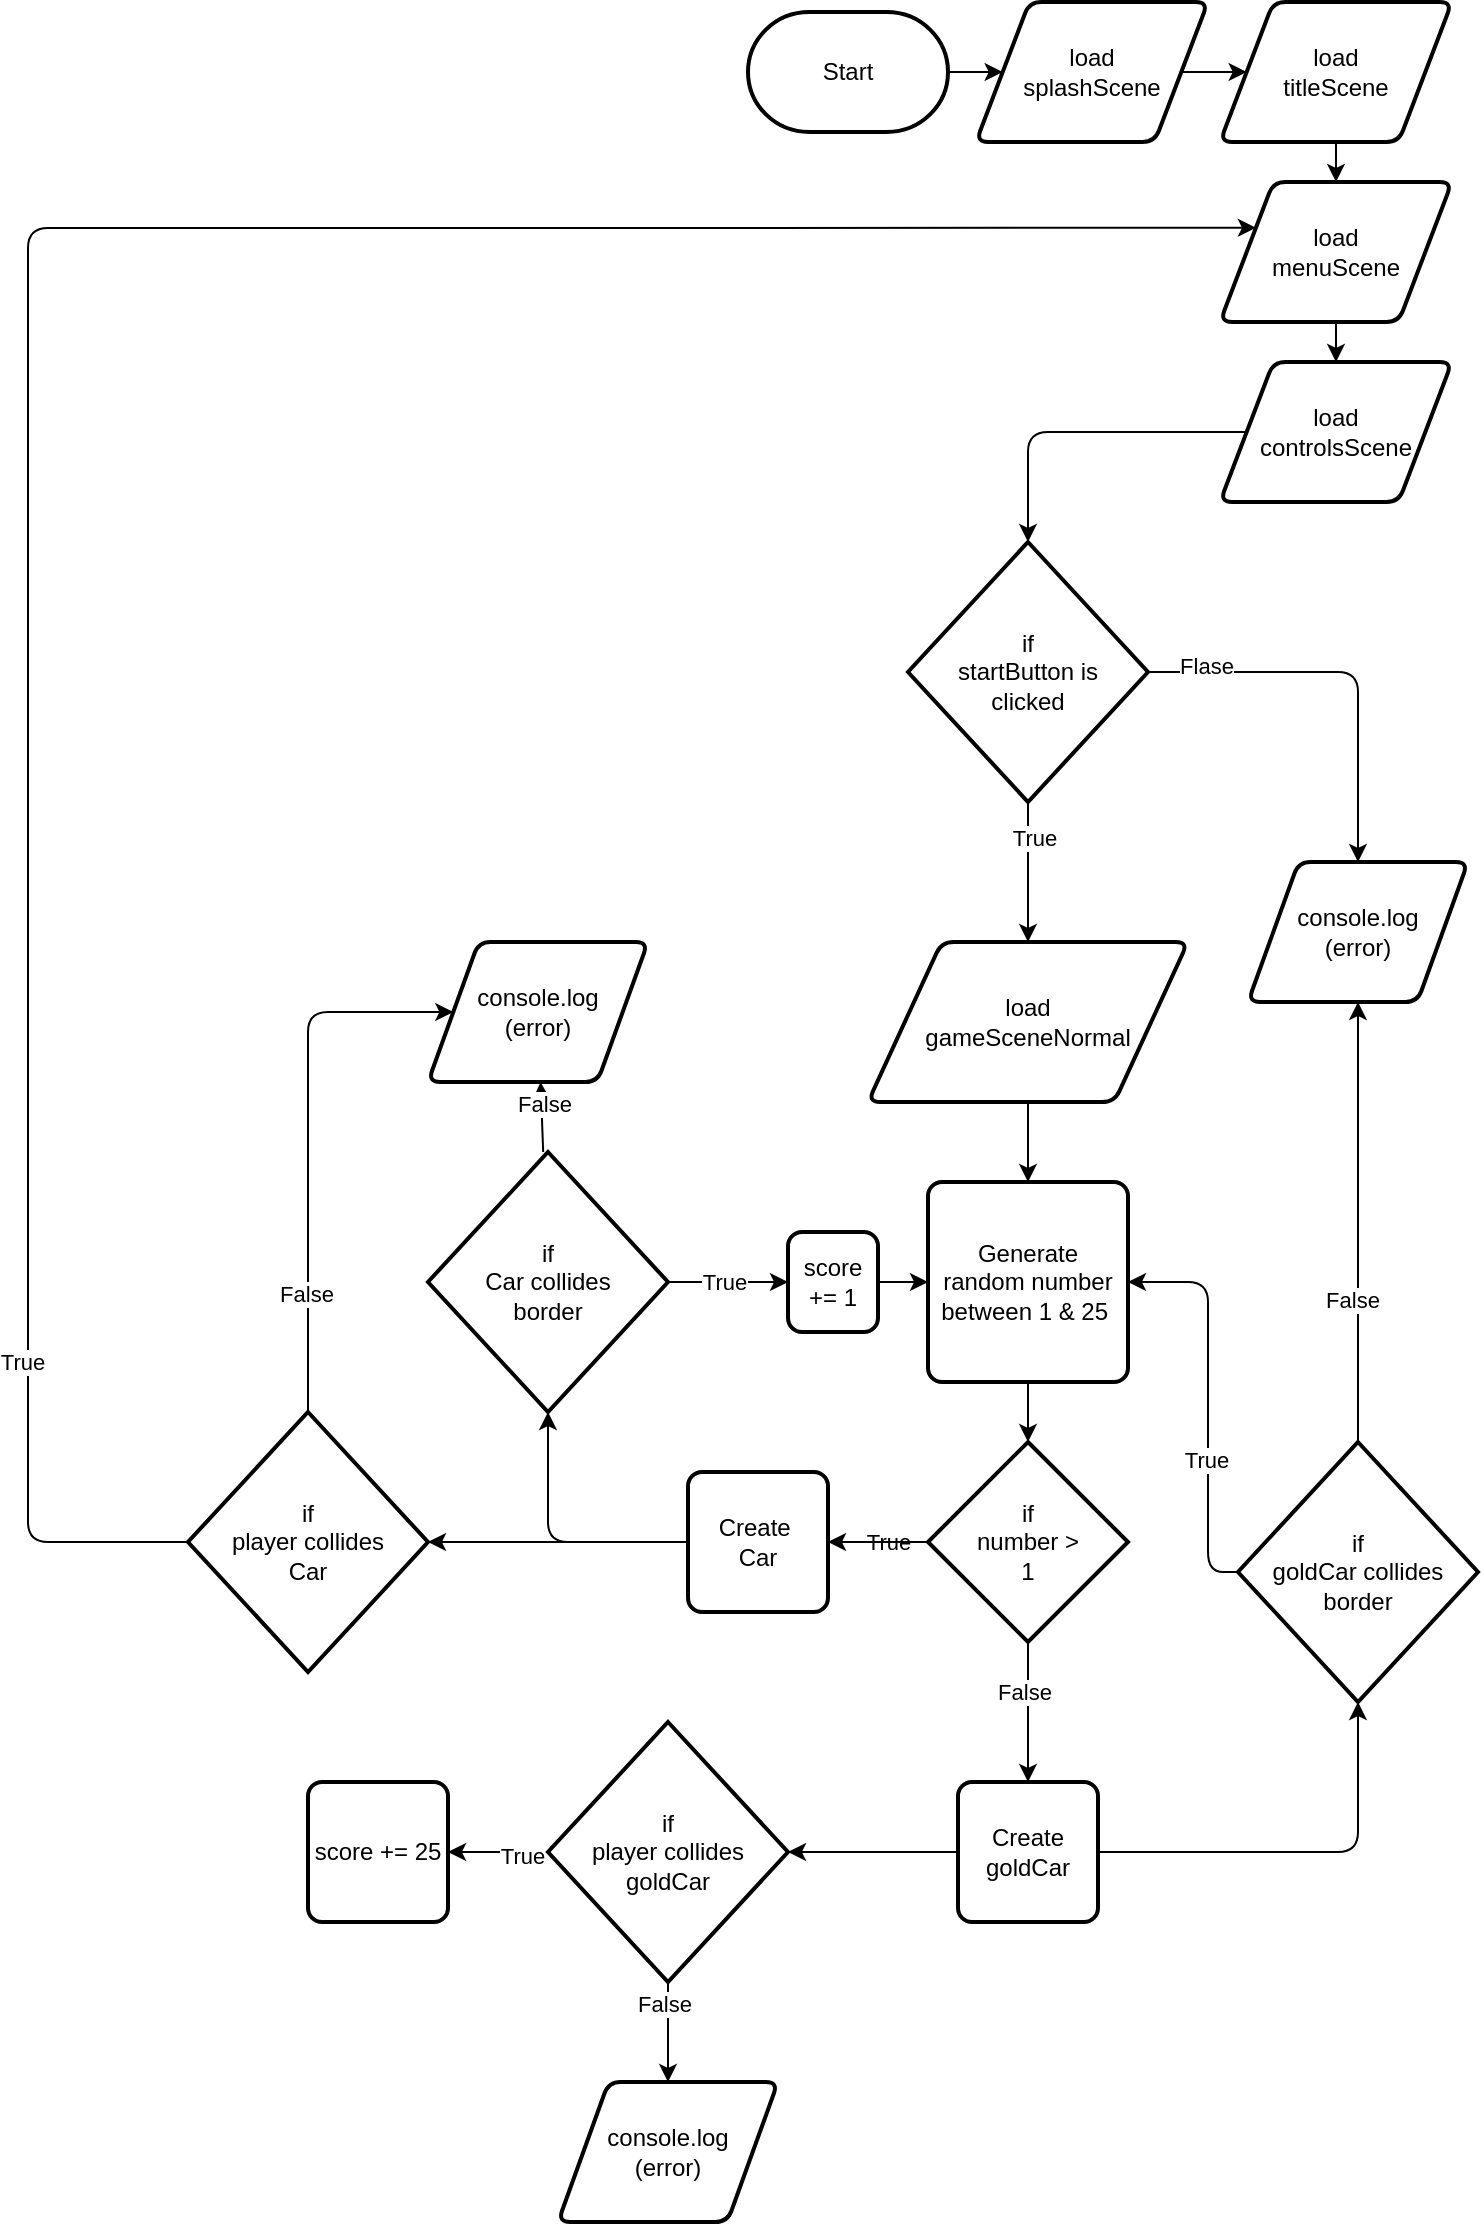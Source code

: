 <mxfile>
    <diagram id="7OWZ9Qd7O6sfz0Zs_vyO" name="Page-1">
        <mxGraphModel dx="1594" dy="407" grid="1" gridSize="10" guides="1" tooltips="1" connect="1" arrows="1" fold="1" page="1" pageScale="1" pageWidth="827" pageHeight="1169" math="0" shadow="0">
            <root>
                <mxCell id="0"/>
                <mxCell id="1" parent="0"/>
                <mxCell id="9" style="edgeStyle=none;html=1;" parent="1" source="2" target="5" edge="1">
                    <mxGeometry relative="1" as="geometry"/>
                </mxCell>
                <mxCell id="2" value="Start" style="strokeWidth=2;html=1;shape=mxgraph.flowchart.terminator;whiteSpace=wrap;" parent="1" vertex="1">
                    <mxGeometry x="120" y="205" width="100" height="60" as="geometry"/>
                </mxCell>
                <mxCell id="21" style="edgeStyle=none;html=1;" parent="1" source="4" target="15" edge="1">
                    <mxGeometry relative="1" as="geometry"/>
                </mxCell>
                <mxCell id="30" value="True" style="edgeLabel;html=1;align=center;verticalAlign=middle;resizable=0;points=[];" parent="21" vertex="1" connectable="0">
                    <mxGeometry x="-0.48" y="3" relative="1" as="geometry">
                        <mxPoint as="offset"/>
                    </mxGeometry>
                </mxCell>
                <mxCell id="25" style="edgeStyle=none;html=1;" parent="1" source="4" target="22" edge="1">
                    <mxGeometry relative="1" as="geometry">
                        <Array as="points">
                            <mxPoint x="425" y="535"/>
                        </Array>
                    </mxGeometry>
                </mxCell>
                <mxCell id="27" value="Flase" style="edgeLabel;html=1;align=center;verticalAlign=middle;resizable=0;points=[];" parent="25" vertex="1" connectable="0">
                    <mxGeometry x="-0.708" y="3" relative="1" as="geometry">
                        <mxPoint as="offset"/>
                    </mxGeometry>
                </mxCell>
                <mxCell id="4" value="if&lt;br&gt;startButton is&lt;br&gt;clicked" style="strokeWidth=2;html=1;shape=mxgraph.flowchart.decision;whiteSpace=wrap;" parent="1" vertex="1">
                    <mxGeometry x="200" y="470" width="120" height="130" as="geometry"/>
                </mxCell>
                <mxCell id="10" style="edgeStyle=none;html=1;" parent="1" source="5" target="7" edge="1">
                    <mxGeometry relative="1" as="geometry"/>
                </mxCell>
                <mxCell id="5" value="load&lt;br&gt;splashScene" style="shape=parallelogram;html=1;strokeWidth=2;perimeter=parallelogramPerimeter;whiteSpace=wrap;rounded=1;arcSize=12;size=0.23;" parent="1" vertex="1">
                    <mxGeometry x="234" y="200" width="116" height="70" as="geometry"/>
                </mxCell>
                <mxCell id="18" style="edgeStyle=none;html=1;" parent="1" source="7" target="17" edge="1">
                    <mxGeometry relative="1" as="geometry"/>
                </mxCell>
                <mxCell id="7" value="load&lt;br&gt;titleScene" style="shape=parallelogram;html=1;strokeWidth=2;perimeter=parallelogramPerimeter;whiteSpace=wrap;rounded=1;arcSize=12;size=0.23;" parent="1" vertex="1">
                    <mxGeometry x="356" y="200" width="116" height="70" as="geometry"/>
                </mxCell>
                <mxCell id="13" style="edgeStyle=none;html=1;entryX=0.5;entryY=0;entryDx=0;entryDy=0;entryPerimeter=0;" parent="1" source="11" target="4" edge="1">
                    <mxGeometry relative="1" as="geometry">
                        <Array as="points">
                            <mxPoint x="260" y="415"/>
                        </Array>
                    </mxGeometry>
                </mxCell>
                <mxCell id="11" value="load&lt;br&gt;controlsScene" style="shape=parallelogram;html=1;strokeWidth=2;perimeter=parallelogramPerimeter;whiteSpace=wrap;rounded=1;arcSize=12;size=0.23;" parent="1" vertex="1">
                    <mxGeometry x="356" y="380" width="116" height="70" as="geometry"/>
                </mxCell>
                <mxCell id="42" style="edgeStyle=none;html=1;" edge="1" parent="1" source="15" target="41">
                    <mxGeometry relative="1" as="geometry"/>
                </mxCell>
                <mxCell id="15" value="load&lt;br&gt;gameSceneNormal" style="shape=parallelogram;html=1;strokeWidth=2;perimeter=parallelogramPerimeter;whiteSpace=wrap;rounded=1;arcSize=12;size=0.23;" parent="1" vertex="1">
                    <mxGeometry x="180" y="670" width="160" height="80" as="geometry"/>
                </mxCell>
                <mxCell id="19" style="edgeStyle=none;html=1;" parent="1" source="17" target="11" edge="1">
                    <mxGeometry relative="1" as="geometry"/>
                </mxCell>
                <mxCell id="17" value="load&lt;br&gt;menuScene" style="shape=parallelogram;html=1;strokeWidth=2;perimeter=parallelogramPerimeter;whiteSpace=wrap;rounded=1;arcSize=12;size=0.23;" parent="1" vertex="1">
                    <mxGeometry x="356" y="290" width="116" height="70" as="geometry"/>
                </mxCell>
                <mxCell id="22" value="console.log&lt;br&gt;(error)" style="shape=parallelogram;html=1;strokeWidth=2;perimeter=parallelogramPerimeter;whiteSpace=wrap;rounded=1;arcSize=12;size=0.23;" parent="1" vertex="1">
                    <mxGeometry x="370" y="630" width="110" height="70" as="geometry"/>
                </mxCell>
                <mxCell id="65" style="edgeStyle=none;html=1;" edge="1" parent="1" source="32" target="58">
                    <mxGeometry relative="1" as="geometry">
                        <Array as="points">
                            <mxPoint x="-100" y="705"/>
                        </Array>
                    </mxGeometry>
                </mxCell>
                <mxCell id="87" value="False" style="edgeLabel;html=1;align=center;verticalAlign=middle;resizable=0;points=[];" vertex="1" connectable="0" parent="65">
                    <mxGeometry x="-0.562" y="1" relative="1" as="geometry">
                        <mxPoint as="offset"/>
                    </mxGeometry>
                </mxCell>
                <mxCell id="66" style="edgeStyle=none;html=1;entryX=0;entryY=0.25;entryDx=0;entryDy=0;" edge="1" parent="1" source="32" target="17">
                    <mxGeometry relative="1" as="geometry">
                        <Array as="points">
                            <mxPoint x="-240" y="970"/>
                            <mxPoint x="-240" y="313"/>
                        </Array>
                    </mxGeometry>
                </mxCell>
                <mxCell id="88" value="True" style="edgeLabel;html=1;align=center;verticalAlign=middle;resizable=0;points=[];" vertex="1" connectable="0" parent="66">
                    <mxGeometry x="-0.748" y="3" relative="1" as="geometry">
                        <mxPoint as="offset"/>
                    </mxGeometry>
                </mxCell>
                <mxCell id="32" value="if&lt;br&gt;player collides&lt;br&gt;Car" style="strokeWidth=2;html=1;shape=mxgraph.flowchart.decision;whiteSpace=wrap;" parent="1" vertex="1">
                    <mxGeometry x="-160" y="905" width="120" height="130" as="geometry"/>
                </mxCell>
                <mxCell id="48" style="edgeStyle=none;html=1;" edge="1" parent="1" source="41" target="43">
                    <mxGeometry relative="1" as="geometry"/>
                </mxCell>
                <mxCell id="41" value="Generate&lt;br&gt;random number&lt;br&gt;between 1 &amp;amp; 25&amp;nbsp;" style="rounded=1;whiteSpace=wrap;html=1;absoluteArcSize=1;arcSize=14;strokeWidth=2;" vertex="1" parent="1">
                    <mxGeometry x="210" y="790" width="100" height="100" as="geometry"/>
                </mxCell>
                <mxCell id="49" style="edgeStyle=none;html=1;" edge="1" parent="1" source="43" target="46">
                    <mxGeometry relative="1" as="geometry"/>
                </mxCell>
                <mxCell id="50" value="True" style="edgeLabel;html=1;align=center;verticalAlign=middle;resizable=0;points=[];" vertex="1" connectable="0" parent="49">
                    <mxGeometry x="-0.393" relative="1" as="geometry">
                        <mxPoint x="-5" as="offset"/>
                    </mxGeometry>
                </mxCell>
                <mxCell id="51" style="edgeStyle=none;html=1;" edge="1" parent="1" source="43" target="47">
                    <mxGeometry relative="1" as="geometry"/>
                </mxCell>
                <mxCell id="52" value="False" style="edgeLabel;html=1;align=center;verticalAlign=middle;resizable=0;points=[];" vertex="1" connectable="0" parent="51">
                    <mxGeometry x="-0.297" y="-2" relative="1" as="geometry">
                        <mxPoint as="offset"/>
                    </mxGeometry>
                </mxCell>
                <mxCell id="95" value="" style="edgeStyle=none;html=1;" edge="1" parent="1" source="43">
                    <mxGeometry relative="1" as="geometry">
                        <mxPoint x="140" y="970" as="targetPoint"/>
                    </mxGeometry>
                </mxCell>
                <mxCell id="43" value="if&lt;br&gt;number &amp;gt;&lt;br&gt;1" style="strokeWidth=2;html=1;shape=mxgraph.flowchart.decision;whiteSpace=wrap;" vertex="1" parent="1">
                    <mxGeometry x="210" y="920" width="100" height="100" as="geometry"/>
                </mxCell>
                <mxCell id="56" style="edgeStyle=none;html=1;entryX=0.5;entryY=1;entryDx=0;entryDy=0;entryPerimeter=0;" edge="1" parent="1" source="46" target="54">
                    <mxGeometry relative="1" as="geometry">
                        <Array as="points">
                            <mxPoint x="20" y="970"/>
                        </Array>
                    </mxGeometry>
                </mxCell>
                <mxCell id="64" style="edgeStyle=none;html=1;" edge="1" parent="1" source="46" target="32">
                    <mxGeometry relative="1" as="geometry"/>
                </mxCell>
                <mxCell id="46" value="Create&amp;nbsp;&lt;br&gt;Car" style="rounded=1;whiteSpace=wrap;html=1;absoluteArcSize=1;arcSize=14;strokeWidth=2;" vertex="1" parent="1">
                    <mxGeometry x="90" y="935" width="70" height="70" as="geometry"/>
                </mxCell>
                <mxCell id="69" style="edgeStyle=none;html=1;entryX=0.5;entryY=1;entryDx=0;entryDy=0;entryPerimeter=0;" edge="1" parent="1" source="47" target="55">
                    <mxGeometry relative="1" as="geometry">
                        <Array as="points">
                            <mxPoint x="425" y="1125"/>
                        </Array>
                    </mxGeometry>
                </mxCell>
                <mxCell id="72" style="edgeStyle=none;html=1;" edge="1" parent="1" source="47" target="53">
                    <mxGeometry relative="1" as="geometry"/>
                </mxCell>
                <mxCell id="47" value="Create&lt;br&gt;goldCar" style="rounded=1;whiteSpace=wrap;html=1;absoluteArcSize=1;arcSize=14;strokeWidth=2;" vertex="1" parent="1">
                    <mxGeometry x="225" y="1090" width="70" height="70" as="geometry"/>
                </mxCell>
                <mxCell id="82" style="edgeStyle=none;html=1;" edge="1" parent="1" source="53" target="74">
                    <mxGeometry relative="1" as="geometry"/>
                </mxCell>
                <mxCell id="86" value="True" style="edgeLabel;html=1;align=center;verticalAlign=middle;resizable=0;points=[];" vertex="1" connectable="0" parent="82">
                    <mxGeometry x="-0.486" y="2" relative="1" as="geometry">
                        <mxPoint as="offset"/>
                    </mxGeometry>
                </mxCell>
                <mxCell id="83" style="edgeStyle=none;html=1;" edge="1" parent="1" source="53" target="73">
                    <mxGeometry relative="1" as="geometry"/>
                </mxCell>
                <mxCell id="85" value="False" style="edgeLabel;html=1;align=center;verticalAlign=middle;resizable=0;points=[];" vertex="1" connectable="0" parent="83">
                    <mxGeometry x="-0.58" y="-2" relative="1" as="geometry">
                        <mxPoint as="offset"/>
                    </mxGeometry>
                </mxCell>
                <mxCell id="53" value="if&lt;br&gt;player collides&lt;br&gt;goldCar" style="strokeWidth=2;html=1;shape=mxgraph.flowchart.decision;whiteSpace=wrap;" vertex="1" parent="1">
                    <mxGeometry x="20" y="1060" width="120" height="130" as="geometry"/>
                </mxCell>
                <mxCell id="77" style="edgeStyle=none;html=1;entryX=0;entryY=0.5;entryDx=0;entryDy=0;" edge="1" parent="1" source="54" target="75">
                    <mxGeometry relative="1" as="geometry"/>
                </mxCell>
                <mxCell id="78" value="True" style="edgeLabel;html=1;align=center;verticalAlign=middle;resizable=0;points=[];" vertex="1" connectable="0" parent="77">
                    <mxGeometry x="-0.563" y="-2" relative="1" as="geometry">
                        <mxPoint x="15" y="-2" as="offset"/>
                    </mxGeometry>
                </mxCell>
                <mxCell id="79" style="edgeStyle=none;html=1;" edge="1" parent="1" source="54" target="58">
                    <mxGeometry relative="1" as="geometry"/>
                </mxCell>
                <mxCell id="81" value="False" style="edgeLabel;html=1;align=center;verticalAlign=middle;resizable=0;points=[];" vertex="1" connectable="0" parent="79">
                    <mxGeometry x="-0.545" y="5" relative="1" as="geometry">
                        <mxPoint x="5" y="-16" as="offset"/>
                    </mxGeometry>
                </mxCell>
                <mxCell id="54" value="if&lt;br&gt;Car collides&lt;br&gt;border" style="strokeWidth=2;html=1;shape=mxgraph.flowchart.decision;whiteSpace=wrap;" vertex="1" parent="1">
                    <mxGeometry x="-40" y="775" width="120" height="130" as="geometry"/>
                </mxCell>
                <mxCell id="67" style="edgeStyle=none;html=1;" edge="1" parent="1" source="55" target="22">
                    <mxGeometry relative="1" as="geometry"/>
                </mxCell>
                <mxCell id="68" value="False" style="edgeLabel;html=1;align=center;verticalAlign=middle;resizable=0;points=[];" vertex="1" connectable="0" parent="67">
                    <mxGeometry x="-0.354" y="3" relative="1" as="geometry">
                        <mxPoint as="offset"/>
                    </mxGeometry>
                </mxCell>
                <mxCell id="70" style="edgeStyle=none;html=1;" edge="1" parent="1" source="55" target="41">
                    <mxGeometry relative="1" as="geometry">
                        <Array as="points">
                            <mxPoint x="350" y="985"/>
                            <mxPoint x="350" y="840"/>
                        </Array>
                    </mxGeometry>
                </mxCell>
                <mxCell id="71" value="True" style="edgeLabel;html=1;align=center;verticalAlign=middle;resizable=0;points=[];" vertex="1" connectable="0" parent="70">
                    <mxGeometry x="-0.276" y="1" relative="1" as="geometry">
                        <mxPoint y="1" as="offset"/>
                    </mxGeometry>
                </mxCell>
                <mxCell id="55" value="if&lt;br&gt;goldCar collides&lt;br&gt;border" style="strokeWidth=2;html=1;shape=mxgraph.flowchart.decision;whiteSpace=wrap;" vertex="1" parent="1">
                    <mxGeometry x="365" y="920" width="120" height="130" as="geometry"/>
                </mxCell>
                <mxCell id="58" value="console.log&lt;br&gt;(error)" style="shape=parallelogram;html=1;strokeWidth=2;perimeter=parallelogramPerimeter;whiteSpace=wrap;rounded=1;arcSize=12;size=0.23;" vertex="1" parent="1">
                    <mxGeometry x="-40" y="670" width="110" height="70" as="geometry"/>
                </mxCell>
                <mxCell id="73" value="console.log&lt;br&gt;(error)" style="shape=parallelogram;html=1;strokeWidth=2;perimeter=parallelogramPerimeter;whiteSpace=wrap;rounded=1;arcSize=12;size=0.23;" vertex="1" parent="1">
                    <mxGeometry x="25" y="1240" width="110" height="70" as="geometry"/>
                </mxCell>
                <mxCell id="74" value="score += 25" style="rounded=1;whiteSpace=wrap;html=1;absoluteArcSize=1;arcSize=14;strokeWidth=2;" vertex="1" parent="1">
                    <mxGeometry x="-100" y="1090" width="70" height="70" as="geometry"/>
                </mxCell>
                <mxCell id="76" style="edgeStyle=none;html=1;" edge="1" parent="1" source="75" target="41">
                    <mxGeometry relative="1" as="geometry"/>
                </mxCell>
                <mxCell id="75" value="score += 1" style="rounded=1;whiteSpace=wrap;html=1;absoluteArcSize=1;arcSize=14;strokeWidth=2;" vertex="1" parent="1">
                    <mxGeometry x="140" y="815" width="45" height="50" as="geometry"/>
                </mxCell>
            </root>
        </mxGraphModel>
    </diagram>
</mxfile>